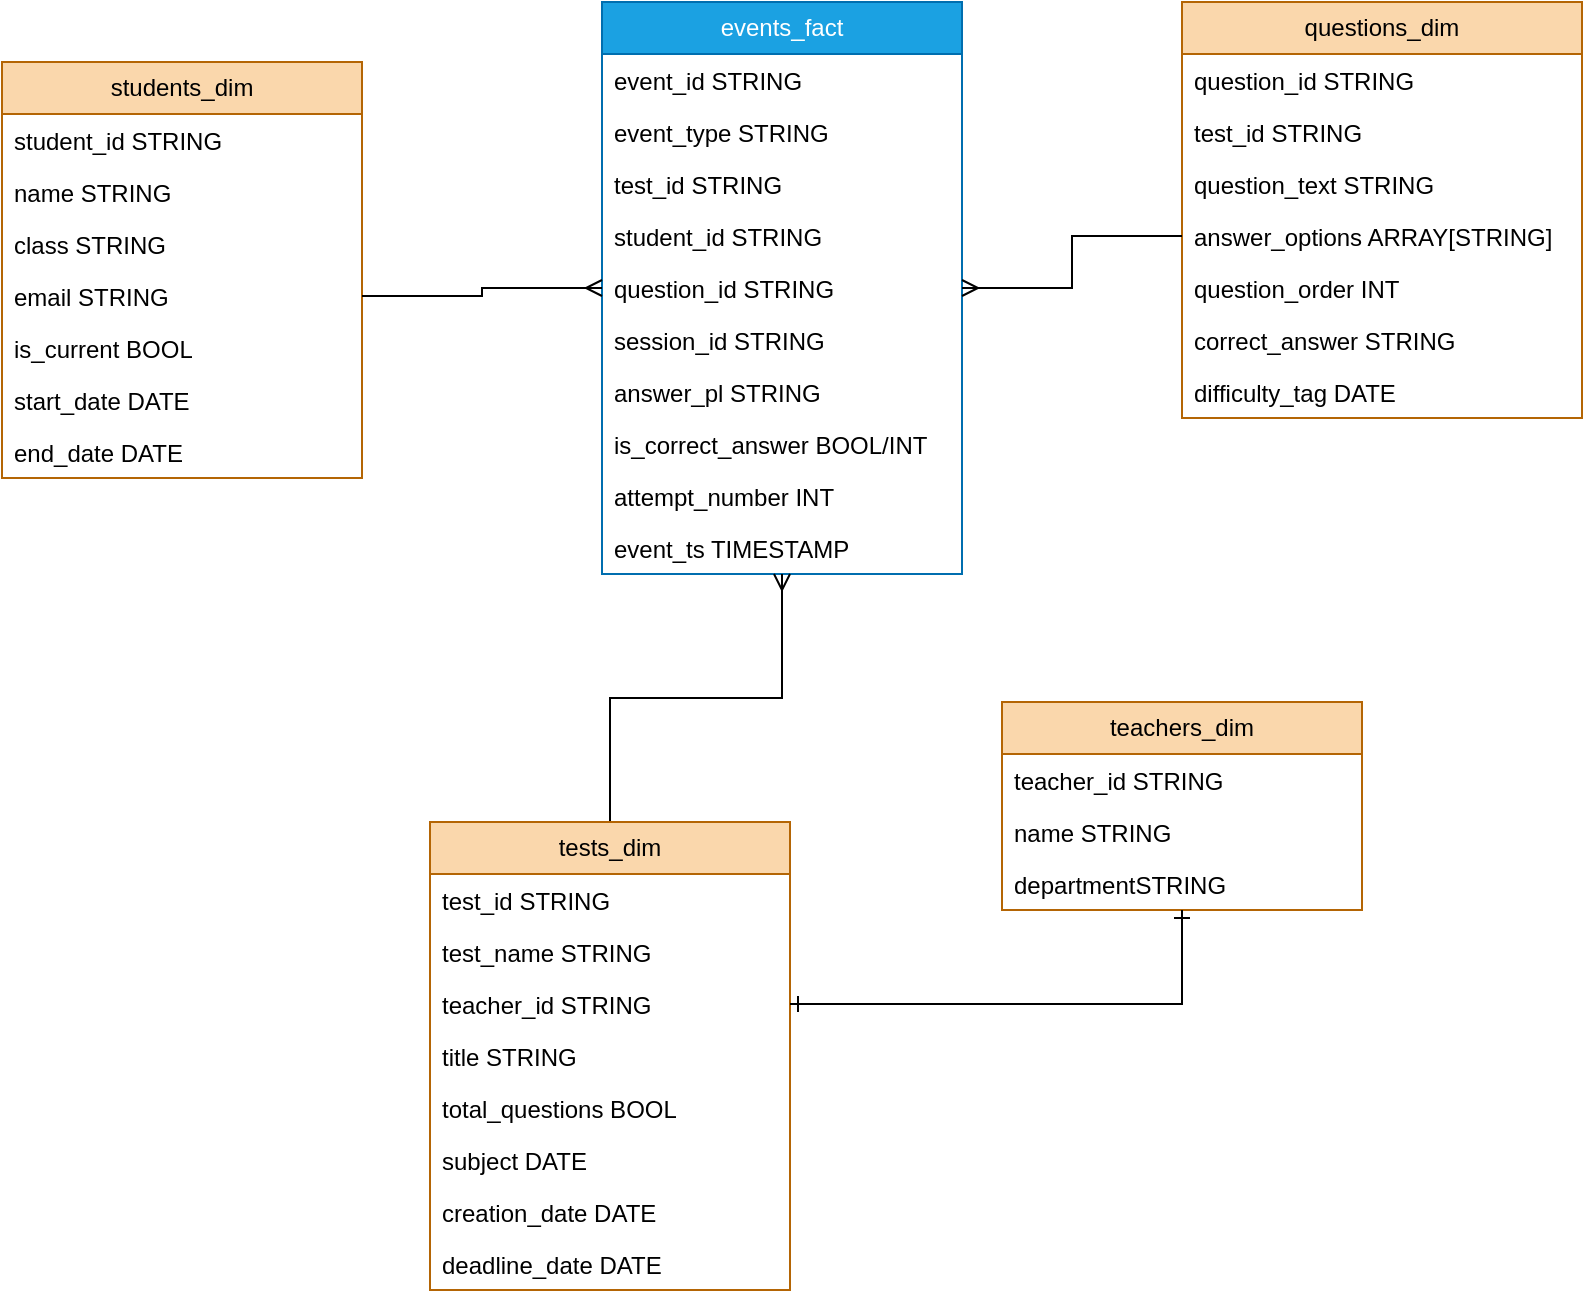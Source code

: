 <mxfile version="28.2.3">
  <diagram name="Page-1" id="3BEfYNqOdx2wlm6b0QTh">
    <mxGraphModel dx="1426" dy="785" grid="1" gridSize="10" guides="1" tooltips="1" connect="1" arrows="1" fold="1" page="1" pageScale="1" pageWidth="827" pageHeight="1169" math="0" shadow="0">
      <root>
        <mxCell id="0" />
        <mxCell id="1" parent="0" />
        <mxCell id="SzN0FK1wZc0S2ETjFq-y-1" value="events_fact" style="swimlane;fontStyle=0;childLayout=stackLayout;horizontal=1;startSize=26;fillColor=#1ba1e2;horizontalStack=0;resizeParent=1;resizeParentMax=0;resizeLast=0;collapsible=1;marginBottom=0;whiteSpace=wrap;html=1;fontColor=#ffffff;strokeColor=#006EAF;" vertex="1" parent="1">
          <mxGeometry x="320" y="250" width="180" height="286" as="geometry" />
        </mxCell>
        <mxCell id="SzN0FK1wZc0S2ETjFq-y-2" value="event_id STRING" style="text;strokeColor=none;fillColor=none;align=left;verticalAlign=top;spacingLeft=4;spacingRight=4;overflow=hidden;rotatable=0;points=[[0,0.5],[1,0.5]];portConstraint=eastwest;whiteSpace=wrap;html=1;" vertex="1" parent="SzN0FK1wZc0S2ETjFq-y-1">
          <mxGeometry y="26" width="180" height="26" as="geometry" />
        </mxCell>
        <mxCell id="SzN0FK1wZc0S2ETjFq-y-3" value="event_type STRING" style="text;strokeColor=none;fillColor=none;align=left;verticalAlign=top;spacingLeft=4;spacingRight=4;overflow=hidden;rotatable=0;points=[[0,0.5],[1,0.5]];portConstraint=eastwest;whiteSpace=wrap;html=1;" vertex="1" parent="SzN0FK1wZc0S2ETjFq-y-1">
          <mxGeometry y="52" width="180" height="26" as="geometry" />
        </mxCell>
        <mxCell id="SzN0FK1wZc0S2ETjFq-y-10" value="test_id STRING" style="text;strokeColor=none;fillColor=none;align=left;verticalAlign=top;spacingLeft=4;spacingRight=4;overflow=hidden;rotatable=0;points=[[0,0.5],[1,0.5]];portConstraint=eastwest;whiteSpace=wrap;html=1;" vertex="1" parent="SzN0FK1wZc0S2ETjFq-y-1">
          <mxGeometry y="78" width="180" height="26" as="geometry" />
        </mxCell>
        <mxCell id="SzN0FK1wZc0S2ETjFq-y-8" value="student_id STRING" style="text;strokeColor=none;fillColor=none;align=left;verticalAlign=top;spacingLeft=4;spacingRight=4;overflow=hidden;rotatable=0;points=[[0,0.5],[1,0.5]];portConstraint=eastwest;whiteSpace=wrap;html=1;" vertex="1" parent="SzN0FK1wZc0S2ETjFq-y-1">
          <mxGeometry y="104" width="180" height="26" as="geometry" />
        </mxCell>
        <mxCell id="SzN0FK1wZc0S2ETjFq-y-16" value="question_id STRING" style="text;strokeColor=none;fillColor=none;align=left;verticalAlign=top;spacingLeft=4;spacingRight=4;overflow=hidden;rotatable=0;points=[[0,0.5],[1,0.5]];portConstraint=eastwest;whiteSpace=wrap;html=1;" vertex="1" parent="SzN0FK1wZc0S2ETjFq-y-1">
          <mxGeometry y="130" width="180" height="26" as="geometry" />
        </mxCell>
        <mxCell id="SzN0FK1wZc0S2ETjFq-y-9" value="session_id STRING" style="text;strokeColor=none;fillColor=none;align=left;verticalAlign=top;spacingLeft=4;spacingRight=4;overflow=hidden;rotatable=0;points=[[0,0.5],[1,0.5]];portConstraint=eastwest;whiteSpace=wrap;html=1;" vertex="1" parent="SzN0FK1wZc0S2ETjFq-y-1">
          <mxGeometry y="156" width="180" height="26" as="geometry" />
        </mxCell>
        <mxCell id="SzN0FK1wZc0S2ETjFq-y-4" value="answer_pl STRING" style="text;strokeColor=none;fillColor=none;align=left;verticalAlign=top;spacingLeft=4;spacingRight=4;overflow=hidden;rotatable=0;points=[[0,0.5],[1,0.5]];portConstraint=eastwest;whiteSpace=wrap;html=1;" vertex="1" parent="SzN0FK1wZc0S2ETjFq-y-1">
          <mxGeometry y="182" width="180" height="26" as="geometry" />
        </mxCell>
        <mxCell id="SzN0FK1wZc0S2ETjFq-y-18" value="is_correct_answer BOOL/INT" style="text;strokeColor=none;fillColor=none;align=left;verticalAlign=top;spacingLeft=4;spacingRight=4;overflow=hidden;rotatable=0;points=[[0,0.5],[1,0.5]];portConstraint=eastwest;whiteSpace=wrap;html=1;" vertex="1" parent="SzN0FK1wZc0S2ETjFq-y-1">
          <mxGeometry y="208" width="180" height="26" as="geometry" />
        </mxCell>
        <mxCell id="SzN0FK1wZc0S2ETjFq-y-19" value="attempt_number INT" style="text;strokeColor=none;fillColor=none;align=left;verticalAlign=top;spacingLeft=4;spacingRight=4;overflow=hidden;rotatable=0;points=[[0,0.5],[1,0.5]];portConstraint=eastwest;whiteSpace=wrap;html=1;" vertex="1" parent="SzN0FK1wZc0S2ETjFq-y-1">
          <mxGeometry y="234" width="180" height="26" as="geometry" />
        </mxCell>
        <mxCell id="SzN0FK1wZc0S2ETjFq-y-20" value="event_ts TIMESTAMP" style="text;strokeColor=none;fillColor=none;align=left;verticalAlign=top;spacingLeft=4;spacingRight=4;overflow=hidden;rotatable=0;points=[[0,0.5],[1,0.5]];portConstraint=eastwest;whiteSpace=wrap;html=1;" vertex="1" parent="SzN0FK1wZc0S2ETjFq-y-1">
          <mxGeometry y="260" width="180" height="26" as="geometry" />
        </mxCell>
        <mxCell id="SzN0FK1wZc0S2ETjFq-y-21" value="students_dim" style="swimlane;fontStyle=0;childLayout=stackLayout;horizontal=1;startSize=26;fillColor=#fad7ac;horizontalStack=0;resizeParent=1;resizeParentMax=0;resizeLast=0;collapsible=1;marginBottom=0;whiteSpace=wrap;html=1;strokeColor=#b46504;" vertex="1" parent="1">
          <mxGeometry x="20" y="280" width="180" height="208" as="geometry" />
        </mxCell>
        <mxCell id="SzN0FK1wZc0S2ETjFq-y-22" value="student_id STRING" style="text;strokeColor=none;fillColor=none;align=left;verticalAlign=top;spacingLeft=4;spacingRight=4;overflow=hidden;rotatable=0;points=[[0,0.5],[1,0.5]];portConstraint=eastwest;whiteSpace=wrap;html=1;" vertex="1" parent="SzN0FK1wZc0S2ETjFq-y-21">
          <mxGeometry y="26" width="180" height="26" as="geometry" />
        </mxCell>
        <mxCell id="SzN0FK1wZc0S2ETjFq-y-23" value="name STRING" style="text;strokeColor=none;fillColor=none;align=left;verticalAlign=top;spacingLeft=4;spacingRight=4;overflow=hidden;rotatable=0;points=[[0,0.5],[1,0.5]];portConstraint=eastwest;whiteSpace=wrap;html=1;" vertex="1" parent="SzN0FK1wZc0S2ETjFq-y-21">
          <mxGeometry y="52" width="180" height="26" as="geometry" />
        </mxCell>
        <mxCell id="SzN0FK1wZc0S2ETjFq-y-24" value="class STRING" style="text;strokeColor=none;fillColor=none;align=left;verticalAlign=top;spacingLeft=4;spacingRight=4;overflow=hidden;rotatable=0;points=[[0,0.5],[1,0.5]];portConstraint=eastwest;whiteSpace=wrap;html=1;" vertex="1" parent="SzN0FK1wZc0S2ETjFq-y-21">
          <mxGeometry y="78" width="180" height="26" as="geometry" />
        </mxCell>
        <mxCell id="SzN0FK1wZc0S2ETjFq-y-25" value="email STRING" style="text;strokeColor=none;fillColor=none;align=left;verticalAlign=top;spacingLeft=4;spacingRight=4;overflow=hidden;rotatable=0;points=[[0,0.5],[1,0.5]];portConstraint=eastwest;whiteSpace=wrap;html=1;" vertex="1" parent="SzN0FK1wZc0S2ETjFq-y-21">
          <mxGeometry y="104" width="180" height="26" as="geometry" />
        </mxCell>
        <mxCell id="SzN0FK1wZc0S2ETjFq-y-26" value="is_current BOOL" style="text;strokeColor=none;fillColor=none;align=left;verticalAlign=top;spacingLeft=4;spacingRight=4;overflow=hidden;rotatable=0;points=[[0,0.5],[1,0.5]];portConstraint=eastwest;whiteSpace=wrap;html=1;" vertex="1" parent="SzN0FK1wZc0S2ETjFq-y-21">
          <mxGeometry y="130" width="180" height="26" as="geometry" />
        </mxCell>
        <mxCell id="SzN0FK1wZc0S2ETjFq-y-28" value="start_date DATE" style="text;strokeColor=none;fillColor=none;align=left;verticalAlign=top;spacingLeft=4;spacingRight=4;overflow=hidden;rotatable=0;points=[[0,0.5],[1,0.5]];portConstraint=eastwest;whiteSpace=wrap;html=1;" vertex="1" parent="SzN0FK1wZc0S2ETjFq-y-21">
          <mxGeometry y="156" width="180" height="26" as="geometry" />
        </mxCell>
        <mxCell id="SzN0FK1wZc0S2ETjFq-y-29" value="end_date DATE" style="text;strokeColor=none;fillColor=none;align=left;verticalAlign=top;spacingLeft=4;spacingRight=4;overflow=hidden;rotatable=0;points=[[0,0.5],[1,0.5]];portConstraint=eastwest;whiteSpace=wrap;html=1;" vertex="1" parent="SzN0FK1wZc0S2ETjFq-y-21">
          <mxGeometry y="182" width="180" height="26" as="geometry" />
        </mxCell>
        <mxCell id="SzN0FK1wZc0S2ETjFq-y-64" style="edgeStyle=orthogonalEdgeStyle;rounded=0;orthogonalLoop=1;jettySize=auto;html=1;exitX=0.5;exitY=0;exitDx=0;exitDy=0;endArrow=ERmany;endFill=0;" edge="1" parent="1" source="SzN0FK1wZc0S2ETjFq-y-34" target="SzN0FK1wZc0S2ETjFq-y-1">
          <mxGeometry relative="1" as="geometry" />
        </mxCell>
        <mxCell id="SzN0FK1wZc0S2ETjFq-y-34" value="tests_dim" style="swimlane;fontStyle=0;childLayout=stackLayout;horizontal=1;startSize=26;fillColor=#fad7ac;horizontalStack=0;resizeParent=1;resizeParentMax=0;resizeLast=0;collapsible=1;marginBottom=0;whiteSpace=wrap;html=1;strokeColor=#b46504;" vertex="1" parent="1">
          <mxGeometry x="234" y="660" width="180" height="234" as="geometry" />
        </mxCell>
        <mxCell id="SzN0FK1wZc0S2ETjFq-y-35" value="test_id STRING" style="text;strokeColor=none;fillColor=none;align=left;verticalAlign=top;spacingLeft=4;spacingRight=4;overflow=hidden;rotatable=0;points=[[0,0.5],[1,0.5]];portConstraint=eastwest;whiteSpace=wrap;html=1;" vertex="1" parent="SzN0FK1wZc0S2ETjFq-y-34">
          <mxGeometry y="26" width="180" height="26" as="geometry" />
        </mxCell>
        <mxCell id="SzN0FK1wZc0S2ETjFq-y-36" value="test_name STRING" style="text;strokeColor=none;fillColor=none;align=left;verticalAlign=top;spacingLeft=4;spacingRight=4;overflow=hidden;rotatable=0;points=[[0,0.5],[1,0.5]];portConstraint=eastwest;whiteSpace=wrap;html=1;" vertex="1" parent="SzN0FK1wZc0S2ETjFq-y-34">
          <mxGeometry y="52" width="180" height="26" as="geometry" />
        </mxCell>
        <mxCell id="SzN0FK1wZc0S2ETjFq-y-37" value="teacher_id STRING" style="text;strokeColor=none;fillColor=none;align=left;verticalAlign=top;spacingLeft=4;spacingRight=4;overflow=hidden;rotatable=0;points=[[0,0.5],[1,0.5]];portConstraint=eastwest;whiteSpace=wrap;html=1;" vertex="1" parent="SzN0FK1wZc0S2ETjFq-y-34">
          <mxGeometry y="78" width="180" height="26" as="geometry" />
        </mxCell>
        <mxCell id="SzN0FK1wZc0S2ETjFq-y-38" value="title STRING" style="text;strokeColor=none;fillColor=none;align=left;verticalAlign=top;spacingLeft=4;spacingRight=4;overflow=hidden;rotatable=0;points=[[0,0.5],[1,0.5]];portConstraint=eastwest;whiteSpace=wrap;html=1;" vertex="1" parent="SzN0FK1wZc0S2ETjFq-y-34">
          <mxGeometry y="104" width="180" height="26" as="geometry" />
        </mxCell>
        <mxCell id="SzN0FK1wZc0S2ETjFq-y-39" value="total_questions BOOL" style="text;strokeColor=none;fillColor=none;align=left;verticalAlign=top;spacingLeft=4;spacingRight=4;overflow=hidden;rotatable=0;points=[[0,0.5],[1,0.5]];portConstraint=eastwest;whiteSpace=wrap;html=1;" vertex="1" parent="SzN0FK1wZc0S2ETjFq-y-34">
          <mxGeometry y="130" width="180" height="26" as="geometry" />
        </mxCell>
        <mxCell id="SzN0FK1wZc0S2ETjFq-y-40" value="subject DATE" style="text;strokeColor=none;fillColor=none;align=left;verticalAlign=top;spacingLeft=4;spacingRight=4;overflow=hidden;rotatable=0;points=[[0,0.5],[1,0.5]];portConstraint=eastwest;whiteSpace=wrap;html=1;" vertex="1" parent="SzN0FK1wZc0S2ETjFq-y-34">
          <mxGeometry y="156" width="180" height="26" as="geometry" />
        </mxCell>
        <mxCell id="SzN0FK1wZc0S2ETjFq-y-41" value="creation_date DATE" style="text;strokeColor=none;fillColor=none;align=left;verticalAlign=top;spacingLeft=4;spacingRight=4;overflow=hidden;rotatable=0;points=[[0,0.5],[1,0.5]];portConstraint=eastwest;whiteSpace=wrap;html=1;" vertex="1" parent="SzN0FK1wZc0S2ETjFq-y-34">
          <mxGeometry y="182" width="180" height="26" as="geometry" />
        </mxCell>
        <mxCell id="SzN0FK1wZc0S2ETjFq-y-42" value="deadline_date DATE" style="text;strokeColor=none;fillColor=none;align=left;verticalAlign=top;spacingLeft=4;spacingRight=4;overflow=hidden;rotatable=0;points=[[0,0.5],[1,0.5]];portConstraint=eastwest;whiteSpace=wrap;html=1;" vertex="1" parent="SzN0FK1wZc0S2ETjFq-y-34">
          <mxGeometry y="208" width="180" height="26" as="geometry" />
        </mxCell>
        <mxCell id="SzN0FK1wZc0S2ETjFq-y-43" value="questions_dim" style="swimlane;fontStyle=0;childLayout=stackLayout;horizontal=1;startSize=26;fillColor=#fad7ac;horizontalStack=0;resizeParent=1;resizeParentMax=0;resizeLast=0;collapsible=1;marginBottom=0;whiteSpace=wrap;html=1;strokeColor=#b46504;" vertex="1" parent="1">
          <mxGeometry x="610" y="250" width="200" height="208" as="geometry" />
        </mxCell>
        <mxCell id="SzN0FK1wZc0S2ETjFq-y-44" value="question_id STRING" style="text;strokeColor=none;fillColor=none;align=left;verticalAlign=top;spacingLeft=4;spacingRight=4;overflow=hidden;rotatable=0;points=[[0,0.5],[1,0.5]];portConstraint=eastwest;whiteSpace=wrap;html=1;" vertex="1" parent="SzN0FK1wZc0S2ETjFq-y-43">
          <mxGeometry y="26" width="200" height="26" as="geometry" />
        </mxCell>
        <mxCell id="SzN0FK1wZc0S2ETjFq-y-45" value="test_id STRING" style="text;strokeColor=none;fillColor=none;align=left;verticalAlign=top;spacingLeft=4;spacingRight=4;overflow=hidden;rotatable=0;points=[[0,0.5],[1,0.5]];portConstraint=eastwest;whiteSpace=wrap;html=1;" vertex="1" parent="SzN0FK1wZc0S2ETjFq-y-43">
          <mxGeometry y="52" width="200" height="26" as="geometry" />
        </mxCell>
        <mxCell id="SzN0FK1wZc0S2ETjFq-y-46" value="question_text STRING" style="text;strokeColor=none;fillColor=none;align=left;verticalAlign=top;spacingLeft=4;spacingRight=4;overflow=hidden;rotatable=0;points=[[0,0.5],[1,0.5]];portConstraint=eastwest;whiteSpace=wrap;html=1;" vertex="1" parent="SzN0FK1wZc0S2ETjFq-y-43">
          <mxGeometry y="78" width="200" height="26" as="geometry" />
        </mxCell>
        <mxCell id="SzN0FK1wZc0S2ETjFq-y-49" value="answer_options ARRAY[STRING]" style="text;strokeColor=none;fillColor=none;align=left;verticalAlign=top;spacingLeft=4;spacingRight=4;overflow=hidden;rotatable=0;points=[[0,0.5],[1,0.5]];portConstraint=eastwest;whiteSpace=wrap;html=1;" vertex="1" parent="SzN0FK1wZc0S2ETjFq-y-43">
          <mxGeometry y="104" width="200" height="26" as="geometry" />
        </mxCell>
        <mxCell id="SzN0FK1wZc0S2ETjFq-y-47" value="question_order INT" style="text;strokeColor=none;fillColor=none;align=left;verticalAlign=top;spacingLeft=4;spacingRight=4;overflow=hidden;rotatable=0;points=[[0,0.5],[1,0.5]];portConstraint=eastwest;whiteSpace=wrap;html=1;" vertex="1" parent="SzN0FK1wZc0S2ETjFq-y-43">
          <mxGeometry y="130" width="200" height="26" as="geometry" />
        </mxCell>
        <mxCell id="SzN0FK1wZc0S2ETjFq-y-48" value="correct_answer STRING" style="text;strokeColor=none;fillColor=none;align=left;verticalAlign=top;spacingLeft=4;spacingRight=4;overflow=hidden;rotatable=0;points=[[0,0.5],[1,0.5]];portConstraint=eastwest;whiteSpace=wrap;html=1;" vertex="1" parent="SzN0FK1wZc0S2ETjFq-y-43">
          <mxGeometry y="156" width="200" height="26" as="geometry" />
        </mxCell>
        <mxCell id="SzN0FK1wZc0S2ETjFq-y-50" value="difficulty_tag DATE" style="text;strokeColor=none;fillColor=none;align=left;verticalAlign=top;spacingLeft=4;spacingRight=4;overflow=hidden;rotatable=0;points=[[0,0.5],[1,0.5]];portConstraint=eastwest;whiteSpace=wrap;html=1;" vertex="1" parent="SzN0FK1wZc0S2ETjFq-y-43">
          <mxGeometry y="182" width="200" height="26" as="geometry" />
        </mxCell>
        <mxCell id="SzN0FK1wZc0S2ETjFq-y-53" value="teachers_dim" style="swimlane;fontStyle=0;childLayout=stackLayout;horizontal=1;startSize=26;fillColor=#fad7ac;horizontalStack=0;resizeParent=1;resizeParentMax=0;resizeLast=0;collapsible=1;marginBottom=0;whiteSpace=wrap;html=1;strokeColor=#b46504;" vertex="1" parent="1">
          <mxGeometry x="520" y="600" width="180" height="104" as="geometry" />
        </mxCell>
        <mxCell id="SzN0FK1wZc0S2ETjFq-y-54" value="teacher_id STRING" style="text;strokeColor=none;fillColor=none;align=left;verticalAlign=top;spacingLeft=4;spacingRight=4;overflow=hidden;rotatable=0;points=[[0,0.5],[1,0.5]];portConstraint=eastwest;whiteSpace=wrap;html=1;" vertex="1" parent="SzN0FK1wZc0S2ETjFq-y-53">
          <mxGeometry y="26" width="180" height="26" as="geometry" />
        </mxCell>
        <mxCell id="SzN0FK1wZc0S2ETjFq-y-55" value="name STRING" style="text;strokeColor=none;fillColor=none;align=left;verticalAlign=top;spacingLeft=4;spacingRight=4;overflow=hidden;rotatable=0;points=[[0,0.5],[1,0.5]];portConstraint=eastwest;whiteSpace=wrap;html=1;" vertex="1" parent="SzN0FK1wZc0S2ETjFq-y-53">
          <mxGeometry y="52" width="180" height="26" as="geometry" />
        </mxCell>
        <mxCell id="SzN0FK1wZc0S2ETjFq-y-56" value="departmentSTRING" style="text;strokeColor=none;fillColor=none;align=left;verticalAlign=top;spacingLeft=4;spacingRight=4;overflow=hidden;rotatable=0;points=[[0,0.5],[1,0.5]];portConstraint=eastwest;whiteSpace=wrap;html=1;" vertex="1" parent="SzN0FK1wZc0S2ETjFq-y-53">
          <mxGeometry y="78" width="180" height="26" as="geometry" />
        </mxCell>
        <mxCell id="SzN0FK1wZc0S2ETjFq-y-62" style="edgeStyle=orthogonalEdgeStyle;rounded=0;orthogonalLoop=1;jettySize=auto;html=1;exitX=1;exitY=0.5;exitDx=0;exitDy=0;endArrow=ERmany;endFill=0;" edge="1" parent="1" source="SzN0FK1wZc0S2ETjFq-y-25" target="SzN0FK1wZc0S2ETjFq-y-1">
          <mxGeometry relative="1" as="geometry" />
        </mxCell>
        <mxCell id="SzN0FK1wZc0S2ETjFq-y-63" style="edgeStyle=orthogonalEdgeStyle;rounded=0;orthogonalLoop=1;jettySize=auto;html=1;exitX=0;exitY=0.5;exitDx=0;exitDy=0;endArrow=ERmany;endFill=0;" edge="1" parent="1" source="SzN0FK1wZc0S2ETjFq-y-49" target="SzN0FK1wZc0S2ETjFq-y-1">
          <mxGeometry relative="1" as="geometry" />
        </mxCell>
        <mxCell id="SzN0FK1wZc0S2ETjFq-y-65" style="edgeStyle=orthogonalEdgeStyle;rounded=0;orthogonalLoop=1;jettySize=auto;html=1;exitX=1;exitY=0.5;exitDx=0;exitDy=0;endArrow=ERone;endFill=0;startArrow=ERone;startFill=0;" edge="1" parent="1" source="SzN0FK1wZc0S2ETjFq-y-37" target="SzN0FK1wZc0S2ETjFq-y-53">
          <mxGeometry relative="1" as="geometry" />
        </mxCell>
      </root>
    </mxGraphModel>
  </diagram>
</mxfile>
